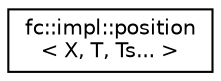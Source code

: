 digraph "Graphical Class Hierarchy"
{
  edge [fontname="Helvetica",fontsize="10",labelfontname="Helvetica",labelfontsize="10"];
  node [fontname="Helvetica",fontsize="10",shape=record];
  rankdir="LR";
  Node0 [label="fc::impl::position\l\< X, T, Ts... \>",height=0.2,width=0.4,color="black", fillcolor="white", style="filled",URL="$structfc_1_1impl_1_1position_3_01_x_00_01_t_00_01_ts_8_8_8_01_4.html"];
}

